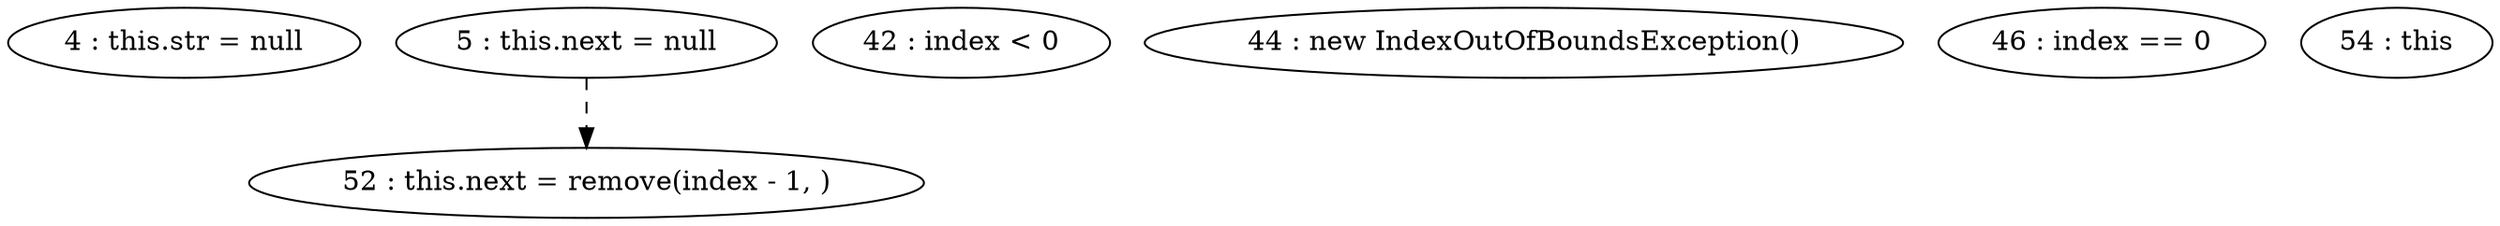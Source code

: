digraph G {
"4 : this.str = null"
"5 : this.next = null"
"5 : this.next = null" -> "52 : this.next = remove(index - 1, )" [style=dashed]
"42 : index < 0"
"44 : new IndexOutOfBoundsException()"
"46 : index == 0"
"52 : this.next = remove(index - 1, )"
"54 : this"
}